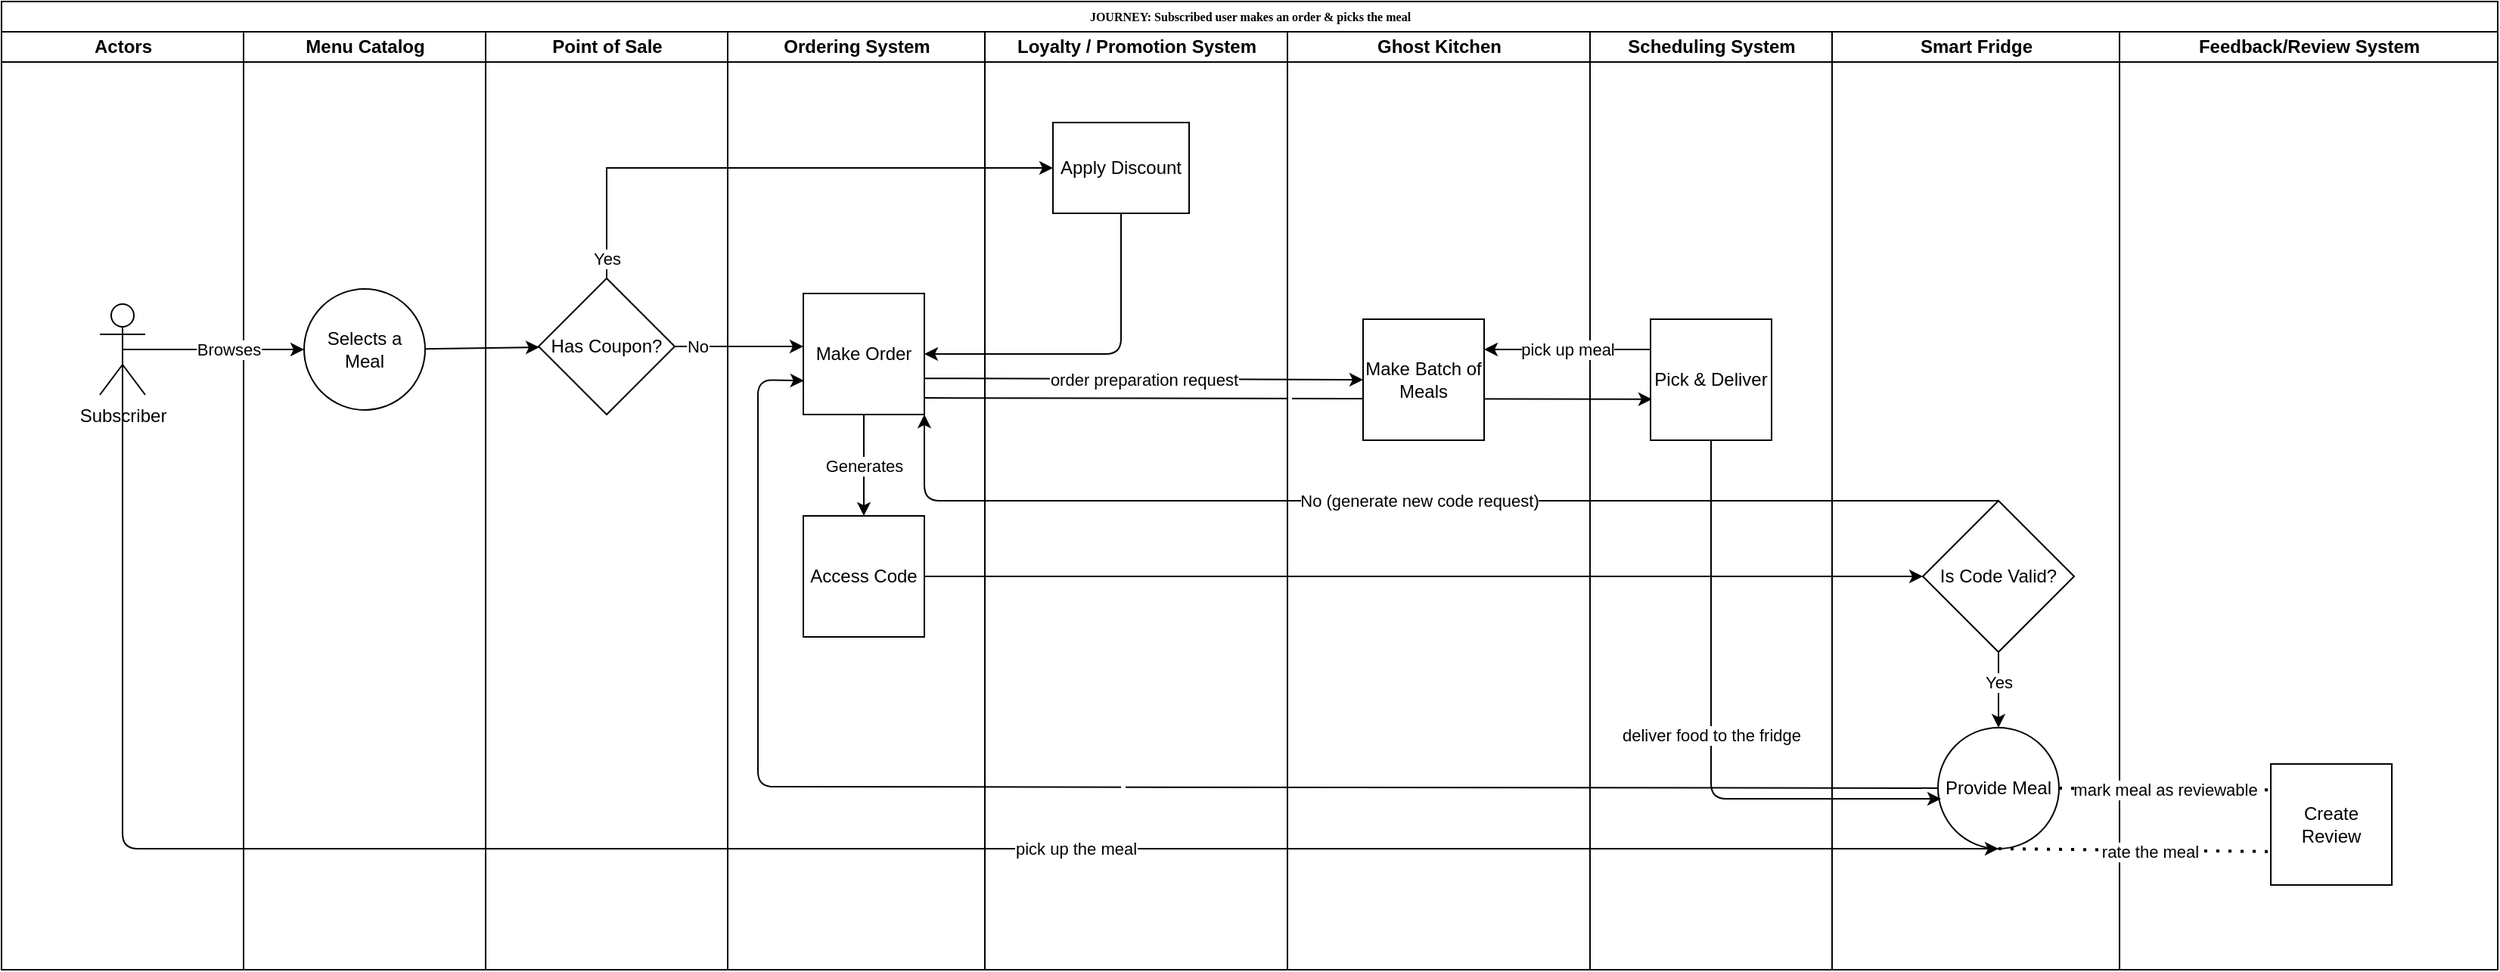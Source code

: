 <mxfile version="13.10.0" type="github">
  <diagram name="Page-1" id="74e2e168-ea6b-b213-b513-2b3c1d86103e">
    <mxGraphModel dx="2219" dy="1042" grid="1" gridSize="10" guides="1" tooltips="1" connect="1" arrows="1" fold="1" page="1" pageScale="1" pageWidth="1100" pageHeight="850" background="#ffffff" math="0" shadow="0">
      <root>
        <mxCell id="0" />
        <mxCell id="1" parent="0" />
        <mxCell id="77e6c97f196da883-1" value="JOURNEY: Subscribed user makes an order &amp;amp; picks the meal" style="swimlane;html=1;childLayout=stackLayout;startSize=20;rounded=0;shadow=0;labelBackgroundColor=none;strokeWidth=1;fontFamily=Verdana;fontSize=8;align=center;" parent="1" vertex="1">
          <mxGeometry x="70" y="40" width="1650" height="640" as="geometry">
            <mxRectangle x="70" y="40" width="70" height="20" as="alternateBounds" />
          </mxGeometry>
        </mxCell>
        <mxCell id="UEHIZDbfHYOTMN5uZTxE-16" value="&amp;nbsp;" style="endArrow=classic;html=1;exitX=1.001;exitY=0.863;exitDx=0;exitDy=0;exitPerimeter=0;entryX=0.012;entryY=0.661;entryDx=0;entryDy=0;entryPerimeter=0;" parent="77e6c97f196da883-1" source="QJ3G4-R3qcjC6Z-IzL42-29" target="UEHIZDbfHYOTMN5uZTxE-15" edge="1">
          <mxGeometry width="50" height="50" relative="1" as="geometry">
            <mxPoint x="800" y="390" as="sourcePoint" />
            <mxPoint x="850" y="340" as="targetPoint" />
          </mxGeometry>
        </mxCell>
        <mxCell id="77e6c97f196da883-2" value="&lt;div&gt;Actors&lt;/div&gt;" style="swimlane;html=1;startSize=20;" parent="77e6c97f196da883-1" vertex="1">
          <mxGeometry y="20" width="160" height="620" as="geometry" />
        </mxCell>
        <mxCell id="QJ3G4-R3qcjC6Z-IzL42-1" value="&lt;div&gt;Subscriber&lt;/div&gt;" style="shape=umlActor;verticalLabelPosition=bottom;verticalAlign=top;html=1;outlineConnect=0;" parent="77e6c97f196da883-2" vertex="1">
          <mxGeometry x="65" y="180" width="30" height="60" as="geometry" />
        </mxCell>
        <mxCell id="77e6c97f196da883-3" value="&lt;div&gt;Menu Catalog&lt;/div&gt;" style="swimlane;html=1;startSize=20;" parent="77e6c97f196da883-1" vertex="1">
          <mxGeometry x="160" y="20" width="160" height="620" as="geometry" />
        </mxCell>
        <mxCell id="QJ3G4-R3qcjC6Z-IzL42-19" value="Selects a Meal" style="ellipse;whiteSpace=wrap;html=1;aspect=fixed;" parent="77e6c97f196da883-3" vertex="1">
          <mxGeometry x="40" y="170.0" width="80" height="80" as="geometry" />
        </mxCell>
        <mxCell id="77e6c97f196da883-4" value="Point of Sale" style="swimlane;html=1;startSize=20;" parent="77e6c97f196da883-1" vertex="1">
          <mxGeometry x="320" y="20" width="160" height="620" as="geometry">
            <mxRectangle x="320" y="20" width="30" height="730" as="alternateBounds" />
          </mxGeometry>
        </mxCell>
        <mxCell id="UEHIZDbfHYOTMN5uZTxE-2" value="Has Coupon?" style="rhombus;whiteSpace=wrap;html=1;" parent="77e6c97f196da883-4" vertex="1">
          <mxGeometry x="35" y="163" width="90" height="90" as="geometry" />
        </mxCell>
        <mxCell id="77e6c97f196da883-5" value="&lt;div&gt;Ordering System&lt;/div&gt;" style="swimlane;html=1;startSize=20;" parent="77e6c97f196da883-1" vertex="1">
          <mxGeometry x="480" y="20" width="170" height="620" as="geometry" />
        </mxCell>
        <mxCell id="QJ3G4-R3qcjC6Z-IzL42-29" value="&lt;div&gt;Make Order&lt;/div&gt;" style="whiteSpace=wrap;html=1;aspect=fixed;" parent="77e6c97f196da883-5" vertex="1">
          <mxGeometry x="50" y="173" width="80" height="80" as="geometry" />
        </mxCell>
        <mxCell id="QJ3G4-R3qcjC6Z-IzL42-30" value="Access Code" style="whiteSpace=wrap;html=1;aspect=fixed;" parent="77e6c97f196da883-5" vertex="1">
          <mxGeometry x="50" y="320" width="80" height="80" as="geometry" />
        </mxCell>
        <mxCell id="QJ3G4-R3qcjC6Z-IzL42-31" value="Generates" style="endArrow=classic;html=1;exitX=0.5;exitY=1;exitDx=0;exitDy=0;entryX=0.5;entryY=0;entryDx=0;entryDy=0;" parent="77e6c97f196da883-5" source="QJ3G4-R3qcjC6Z-IzL42-29" target="QJ3G4-R3qcjC6Z-IzL42-30" edge="1">
          <mxGeometry width="50" height="50" relative="1" as="geometry">
            <mxPoint x="100" y="330" as="sourcePoint" />
            <mxPoint x="150" y="280" as="targetPoint" />
          </mxGeometry>
        </mxCell>
        <mxCell id="QJ3G4-R3qcjC6Z-IzL42-15" value="Browses" style="endArrow=classic;html=1;exitX=0.5;exitY=0.5;exitDx=0;exitDy=0;exitPerimeter=0;" parent="77e6c97f196da883-1" source="QJ3G4-R3qcjC6Z-IzL42-1" target="QJ3G4-R3qcjC6Z-IzL42-19" edge="1">
          <mxGeometry x="0.167" width="50" height="50" relative="1" as="geometry">
            <mxPoint x="530" y="310" as="sourcePoint" />
            <mxPoint x="205" y="230.0" as="targetPoint" />
            <Array as="points" />
            <mxPoint as="offset" />
          </mxGeometry>
        </mxCell>
        <mxCell id="77e6c97f196da883-6" value="Loyalty / Promotion System" style="swimlane;html=1;startSize=20;" parent="77e6c97f196da883-1" vertex="1">
          <mxGeometry x="650" y="20" width="200" height="620" as="geometry" />
        </mxCell>
        <mxCell id="QJ3G4-R3qcjC6Z-IzL42-40" value="&lt;div&gt;Apply Discount&lt;/div&gt;" style="whiteSpace=wrap;html=1;" parent="77e6c97f196da883-6" vertex="1">
          <mxGeometry x="45" y="60" width="90" height="60" as="geometry" />
        </mxCell>
        <mxCell id="77e6c97f196da883-7" value="Ghost Kitchen" style="swimlane;html=1;startSize=20;" parent="77e6c97f196da883-1" vertex="1">
          <mxGeometry x="850" y="20" width="200" height="620" as="geometry" />
        </mxCell>
        <mxCell id="UEHIZDbfHYOTMN5uZTxE-9" value="Make Batch of Meals" style="whiteSpace=wrap;html=1;aspect=fixed;" parent="77e6c97f196da883-7" vertex="1">
          <mxGeometry x="50" y="190" width="80" height="80" as="geometry" />
        </mxCell>
        <mxCell id="QJ3G4-R3qcjC6Z-IzL42-25" value="Scheduling System" style="swimlane;html=1;startSize=20;" parent="77e6c97f196da883-1" vertex="1">
          <mxGeometry x="1050" y="20" width="160" height="620" as="geometry" />
        </mxCell>
        <mxCell id="UEHIZDbfHYOTMN5uZTxE-15" value="Pick &amp;amp; Deliver" style="whiteSpace=wrap;html=1;aspect=fixed;" parent="QJ3G4-R3qcjC6Z-IzL42-25" vertex="1">
          <mxGeometry x="40" y="190" width="80" height="80" as="geometry" />
        </mxCell>
        <mxCell id="QJ3G4-R3qcjC6Z-IzL42-41" value="Yes" style="edgeStyle=orthogonalEdgeStyle;rounded=0;orthogonalLoop=1;jettySize=auto;html=1;exitX=0.5;exitY=0;exitDx=0;exitDy=0;" parent="77e6c97f196da883-1" source="UEHIZDbfHYOTMN5uZTxE-2" target="QJ3G4-R3qcjC6Z-IzL42-40" edge="1">
          <mxGeometry x="-0.929" relative="1" as="geometry">
            <Array as="points">
              <mxPoint x="400" y="110" />
            </Array>
            <mxPoint x="400" y="200" as="sourcePoint" />
            <mxPoint as="offset" />
          </mxGeometry>
        </mxCell>
        <mxCell id="QJ3G4-R3qcjC6Z-IzL42-44" value="" style="endArrow=classic;html=1;entryX=1;entryY=0.5;entryDx=0;entryDy=0;exitX=0.5;exitY=1;exitDx=0;exitDy=0;" parent="77e6c97f196da883-1" source="QJ3G4-R3qcjC6Z-IzL42-40" target="QJ3G4-R3qcjC6Z-IzL42-29" edge="1">
          <mxGeometry width="50" height="50" relative="1" as="geometry">
            <mxPoint x="730" y="190" as="sourcePoint" />
            <mxPoint x="780" y="140" as="targetPoint" />
            <Array as="points">
              <mxPoint x="740" y="233" />
            </Array>
          </mxGeometry>
        </mxCell>
        <mxCell id="UEHIZDbfHYOTMN5uZTxE-1" value="" style="endArrow=classic;html=1;" parent="77e6c97f196da883-1" source="QJ3G4-R3qcjC6Z-IzL42-19" target="UEHIZDbfHYOTMN5uZTxE-2" edge="1">
          <mxGeometry width="50" height="50" relative="1" as="geometry">
            <mxPoint x="670" y="360" as="sourcePoint" />
            <mxPoint x="360" y="230" as="targetPoint" />
          </mxGeometry>
        </mxCell>
        <mxCell id="UEHIZDbfHYOTMN5uZTxE-4" value="No" style="edgeStyle=orthogonalEdgeStyle;rounded=0;orthogonalLoop=1;jettySize=auto;html=1;" parent="77e6c97f196da883-1" source="UEHIZDbfHYOTMN5uZTxE-2" target="QJ3G4-R3qcjC6Z-IzL42-29" edge="1">
          <mxGeometry x="-0.647" relative="1" as="geometry">
            <Array as="points">
              <mxPoint x="488" y="228" />
              <mxPoint x="488" y="228" />
            </Array>
            <mxPoint as="offset" />
          </mxGeometry>
        </mxCell>
        <mxCell id="UEHIZDbfHYOTMN5uZTxE-13" value="order preparation request" style="endArrow=classic;html=1;exitX=1.004;exitY=0.701;exitDx=0;exitDy=0;entryX=0;entryY=0.5;entryDx=0;entryDy=0;exitPerimeter=0;" parent="77e6c97f196da883-1" source="QJ3G4-R3qcjC6Z-IzL42-29" target="UEHIZDbfHYOTMN5uZTxE-9" edge="1">
          <mxGeometry width="50" height="50" relative="1" as="geometry">
            <mxPoint x="850" y="270" as="sourcePoint" />
            <mxPoint x="896" y="250" as="targetPoint" />
          </mxGeometry>
        </mxCell>
        <mxCell id="UEHIZDbfHYOTMN5uZTxE-22" value="" style="endArrow=classic;html=1;exitX=1;exitY=0.5;exitDx=0;exitDy=0;entryX=0;entryY=0.5;entryDx=0;entryDy=0;" parent="77e6c97f196da883-1" source="QJ3G4-R3qcjC6Z-IzL42-30" target="UEHIZDbfHYOTMN5uZTxE-21" edge="1">
          <mxGeometry width="50" height="50" relative="1" as="geometry">
            <mxPoint x="940" y="230" as="sourcePoint" />
            <mxPoint x="990" y="180" as="targetPoint" />
          </mxGeometry>
        </mxCell>
        <mxCell id="QJ3G4-R3qcjC6Z-IzL42-34" value="Smart Fridge" style="swimlane;html=1;startSize=20;" parent="77e6c97f196da883-1" vertex="1">
          <mxGeometry x="1210" y="20" width="190" height="620" as="geometry" />
        </mxCell>
        <mxCell id="UEHIZDbfHYOTMN5uZTxE-20" value="Provide Meal" style="ellipse;whiteSpace=wrap;html=1;aspect=fixed;" parent="QJ3G4-R3qcjC6Z-IzL42-34" vertex="1">
          <mxGeometry x="70" y="460" width="80" height="80" as="geometry" />
        </mxCell>
        <mxCell id="UEHIZDbfHYOTMN5uZTxE-21" value="Is Code Valid?" style="rhombus;whiteSpace=wrap;html=1;" parent="QJ3G4-R3qcjC6Z-IzL42-34" vertex="1">
          <mxGeometry x="60" y="310" width="100" height="100" as="geometry" />
        </mxCell>
        <mxCell id="UEHIZDbfHYOTMN5uZTxE-23" value="Yes" style="endArrow=classic;html=1;entryX=0.5;entryY=0;entryDx=0;entryDy=0;" parent="QJ3G4-R3qcjC6Z-IzL42-34" target="UEHIZDbfHYOTMN5uZTxE-20" edge="1">
          <mxGeometry x="-0.2" width="50" height="50" relative="1" as="geometry">
            <mxPoint x="110" y="410" as="sourcePoint" />
            <mxPoint x="110" y="450" as="targetPoint" />
            <Array as="points">
              <mxPoint x="110" y="420" />
            </Array>
            <mxPoint as="offset" />
          </mxGeometry>
        </mxCell>
        <mxCell id="UEHIZDbfHYOTMN5uZTxE-24" value="No (generate new code request)" style="endArrow=classic;html=1;exitX=0.5;exitY=0;exitDx=0;exitDy=0;entryX=1;entryY=1;entryDx=0;entryDy=0;" parent="77e6c97f196da883-1" edge="1">
          <mxGeometry width="50" height="50" relative="1" as="geometry">
            <mxPoint x="1320" y="330" as="sourcePoint" />
            <mxPoint x="610" y="273" as="targetPoint" />
            <Array as="points">
              <mxPoint x="610" y="330" />
            </Array>
          </mxGeometry>
        </mxCell>
        <mxCell id="UEHIZDbfHYOTMN5uZTxE-33" value="deliver food to the fridge" style="endArrow=classic;html=1;exitX=0.5;exitY=1;exitDx=0;exitDy=0;entryX=0.025;entryY=0.588;entryDx=0;entryDy=0;entryPerimeter=0;" parent="77e6c97f196da883-1" source="UEHIZDbfHYOTMN5uZTxE-15" target="UEHIZDbfHYOTMN5uZTxE-20" edge="1">
          <mxGeometry width="50" height="50" relative="1" as="geometry">
            <mxPoint x="1020" y="360" as="sourcePoint" />
            <mxPoint x="1070" y="310" as="targetPoint" />
            <Array as="points">
              <mxPoint x="1130" y="527" />
            </Array>
          </mxGeometry>
        </mxCell>
        <mxCell id="UEHIZDbfHYOTMN5uZTxE-34" value="pick up the meal" style="endArrow=classic;html=1;entryX=0.5;entryY=1;entryDx=0;entryDy=0;exitX=0.5;exitY=0.5;exitDx=0;exitDy=0;exitPerimeter=0;" parent="77e6c97f196da883-1" source="QJ3G4-R3qcjC6Z-IzL42-1" target="UEHIZDbfHYOTMN5uZTxE-20" edge="1">
          <mxGeometry x="0.223" width="50" height="50" relative="1" as="geometry">
            <mxPoint x="800" y="380" as="sourcePoint" />
            <mxPoint x="850" y="330" as="targetPoint" />
            <Array as="points">
              <mxPoint x="80" y="560" />
              <mxPoint x="700" y="560" />
            </Array>
            <mxPoint as="offset" />
          </mxGeometry>
        </mxCell>
        <mxCell id="3VbTc0IpQ69qfJEpZfjk-1" value="&amp;nbsp;" style="endArrow=classic;html=1;entryX=0.005;entryY=0.721;entryDx=0;entryDy=0;entryPerimeter=0;" edge="1" parent="77e6c97f196da883-1" source="UEHIZDbfHYOTMN5uZTxE-20" target="QJ3G4-R3qcjC6Z-IzL42-29">
          <mxGeometry width="50" height="50" relative="1" as="geometry">
            <mxPoint x="1320" y="560" as="sourcePoint" />
            <mxPoint x="1350" y="570" as="targetPoint" />
            <Array as="points">
              <mxPoint x="500" y="519" />
              <mxPoint x="500" y="250" />
            </Array>
          </mxGeometry>
        </mxCell>
        <mxCell id="UEHIZDbfHYOTMN5uZTxE-7" value="Feedback/Review System" style="swimlane;html=1;startSize=20;" parent="1" vertex="1">
          <mxGeometry x="1470" y="60" width="250" height="620" as="geometry" />
        </mxCell>
        <mxCell id="UEHIZDbfHYOTMN5uZTxE-29" value="Create Review" style="whiteSpace=wrap;html=1;aspect=fixed;" parent="UEHIZDbfHYOTMN5uZTxE-7" vertex="1">
          <mxGeometry x="100" y="484" width="80" height="80" as="geometry" />
        </mxCell>
        <mxCell id="UEHIZDbfHYOTMN5uZTxE-18" value="pick up meal" style="endArrow=classic;html=1;exitX=0;exitY=0.25;exitDx=0;exitDy=0;" parent="1" source="UEHIZDbfHYOTMN5uZTxE-15" edge="1">
          <mxGeometry width="50" height="50" relative="1" as="geometry">
            <mxPoint x="950" y="320" as="sourcePoint" />
            <mxPoint x="1050" y="270" as="targetPoint" />
          </mxGeometry>
        </mxCell>
        <mxCell id="UEHIZDbfHYOTMN5uZTxE-32" value="mark meal as reviewable" style="endArrow=none;dashed=1;html=1;dashPattern=1 3;strokeWidth=2;entryX=0.005;entryY=0.215;entryDx=0;entryDy=0;entryPerimeter=0;exitX=1;exitY=0.5;exitDx=0;exitDy=0;" parent="1" source="UEHIZDbfHYOTMN5uZTxE-20" target="UEHIZDbfHYOTMN5uZTxE-29" edge="1">
          <mxGeometry width="50" height="50" relative="1" as="geometry">
            <mxPoint x="1446.92" y="561.04" as="sourcePoint" />
            <mxPoint x="1487" y="480" as="targetPoint" />
          </mxGeometry>
        </mxCell>
        <mxCell id="UEHIZDbfHYOTMN5uZTxE-36" value="rate the meal" style="endArrow=none;dashed=1;html=1;dashPattern=1 3;strokeWidth=2;exitX=0.5;exitY=1;exitDx=0;exitDy=0;entryX=0.01;entryY=0.724;entryDx=0;entryDy=0;entryPerimeter=0;" parent="1" source="UEHIZDbfHYOTMN5uZTxE-20" target="UEHIZDbfHYOTMN5uZTxE-29" edge="1">
          <mxGeometry x="0.106" y="-1" width="50" height="50" relative="1" as="geometry">
            <mxPoint x="1070" y="440" as="sourcePoint" />
            <mxPoint x="1570" y="604" as="targetPoint" />
            <mxPoint as="offset" />
          </mxGeometry>
        </mxCell>
      </root>
    </mxGraphModel>
  </diagram>
</mxfile>
